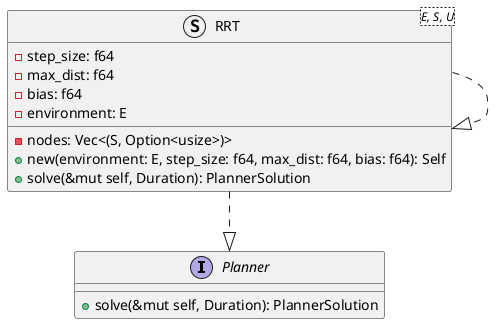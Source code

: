 @startuml overview

' Traits
interface Planner{
    +solve(&mut self, Duration): PlannerSolution
}

' Planner
struct RRT<E, S, U> {
    -nodes: Vec<(S, Option<usize>)>
    -step_size: f64
    -max_dist: f64
    -bias: f64
    -environment: E
    +new(environment: E, step_size: f64, max_dist: f64, bias: f64): Self
    +solve(&mut self, Duration): PlannerSolution
}
RRT ..|> Planner
RRT ..|> RRT

@enduml